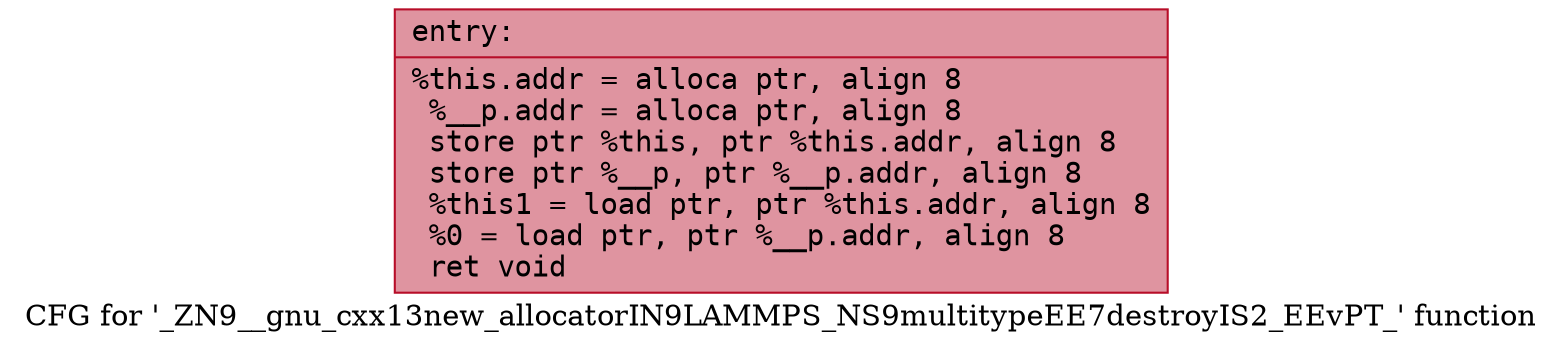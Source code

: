 digraph "CFG for '_ZN9__gnu_cxx13new_allocatorIN9LAMMPS_NS9multitypeEE7destroyIS2_EEvPT_' function" {
	label="CFG for '_ZN9__gnu_cxx13new_allocatorIN9LAMMPS_NS9multitypeEE7destroyIS2_EEvPT_' function";

	Node0x55bd405e46e0 [shape=record,color="#b70d28ff", style=filled, fillcolor="#b70d2870" fontname="Courier",label="{entry:\l|  %this.addr = alloca ptr, align 8\l  %__p.addr = alloca ptr, align 8\l  store ptr %this, ptr %this.addr, align 8\l  store ptr %__p, ptr %__p.addr, align 8\l  %this1 = load ptr, ptr %this.addr, align 8\l  %0 = load ptr, ptr %__p.addr, align 8\l  ret void\l}"];
}
